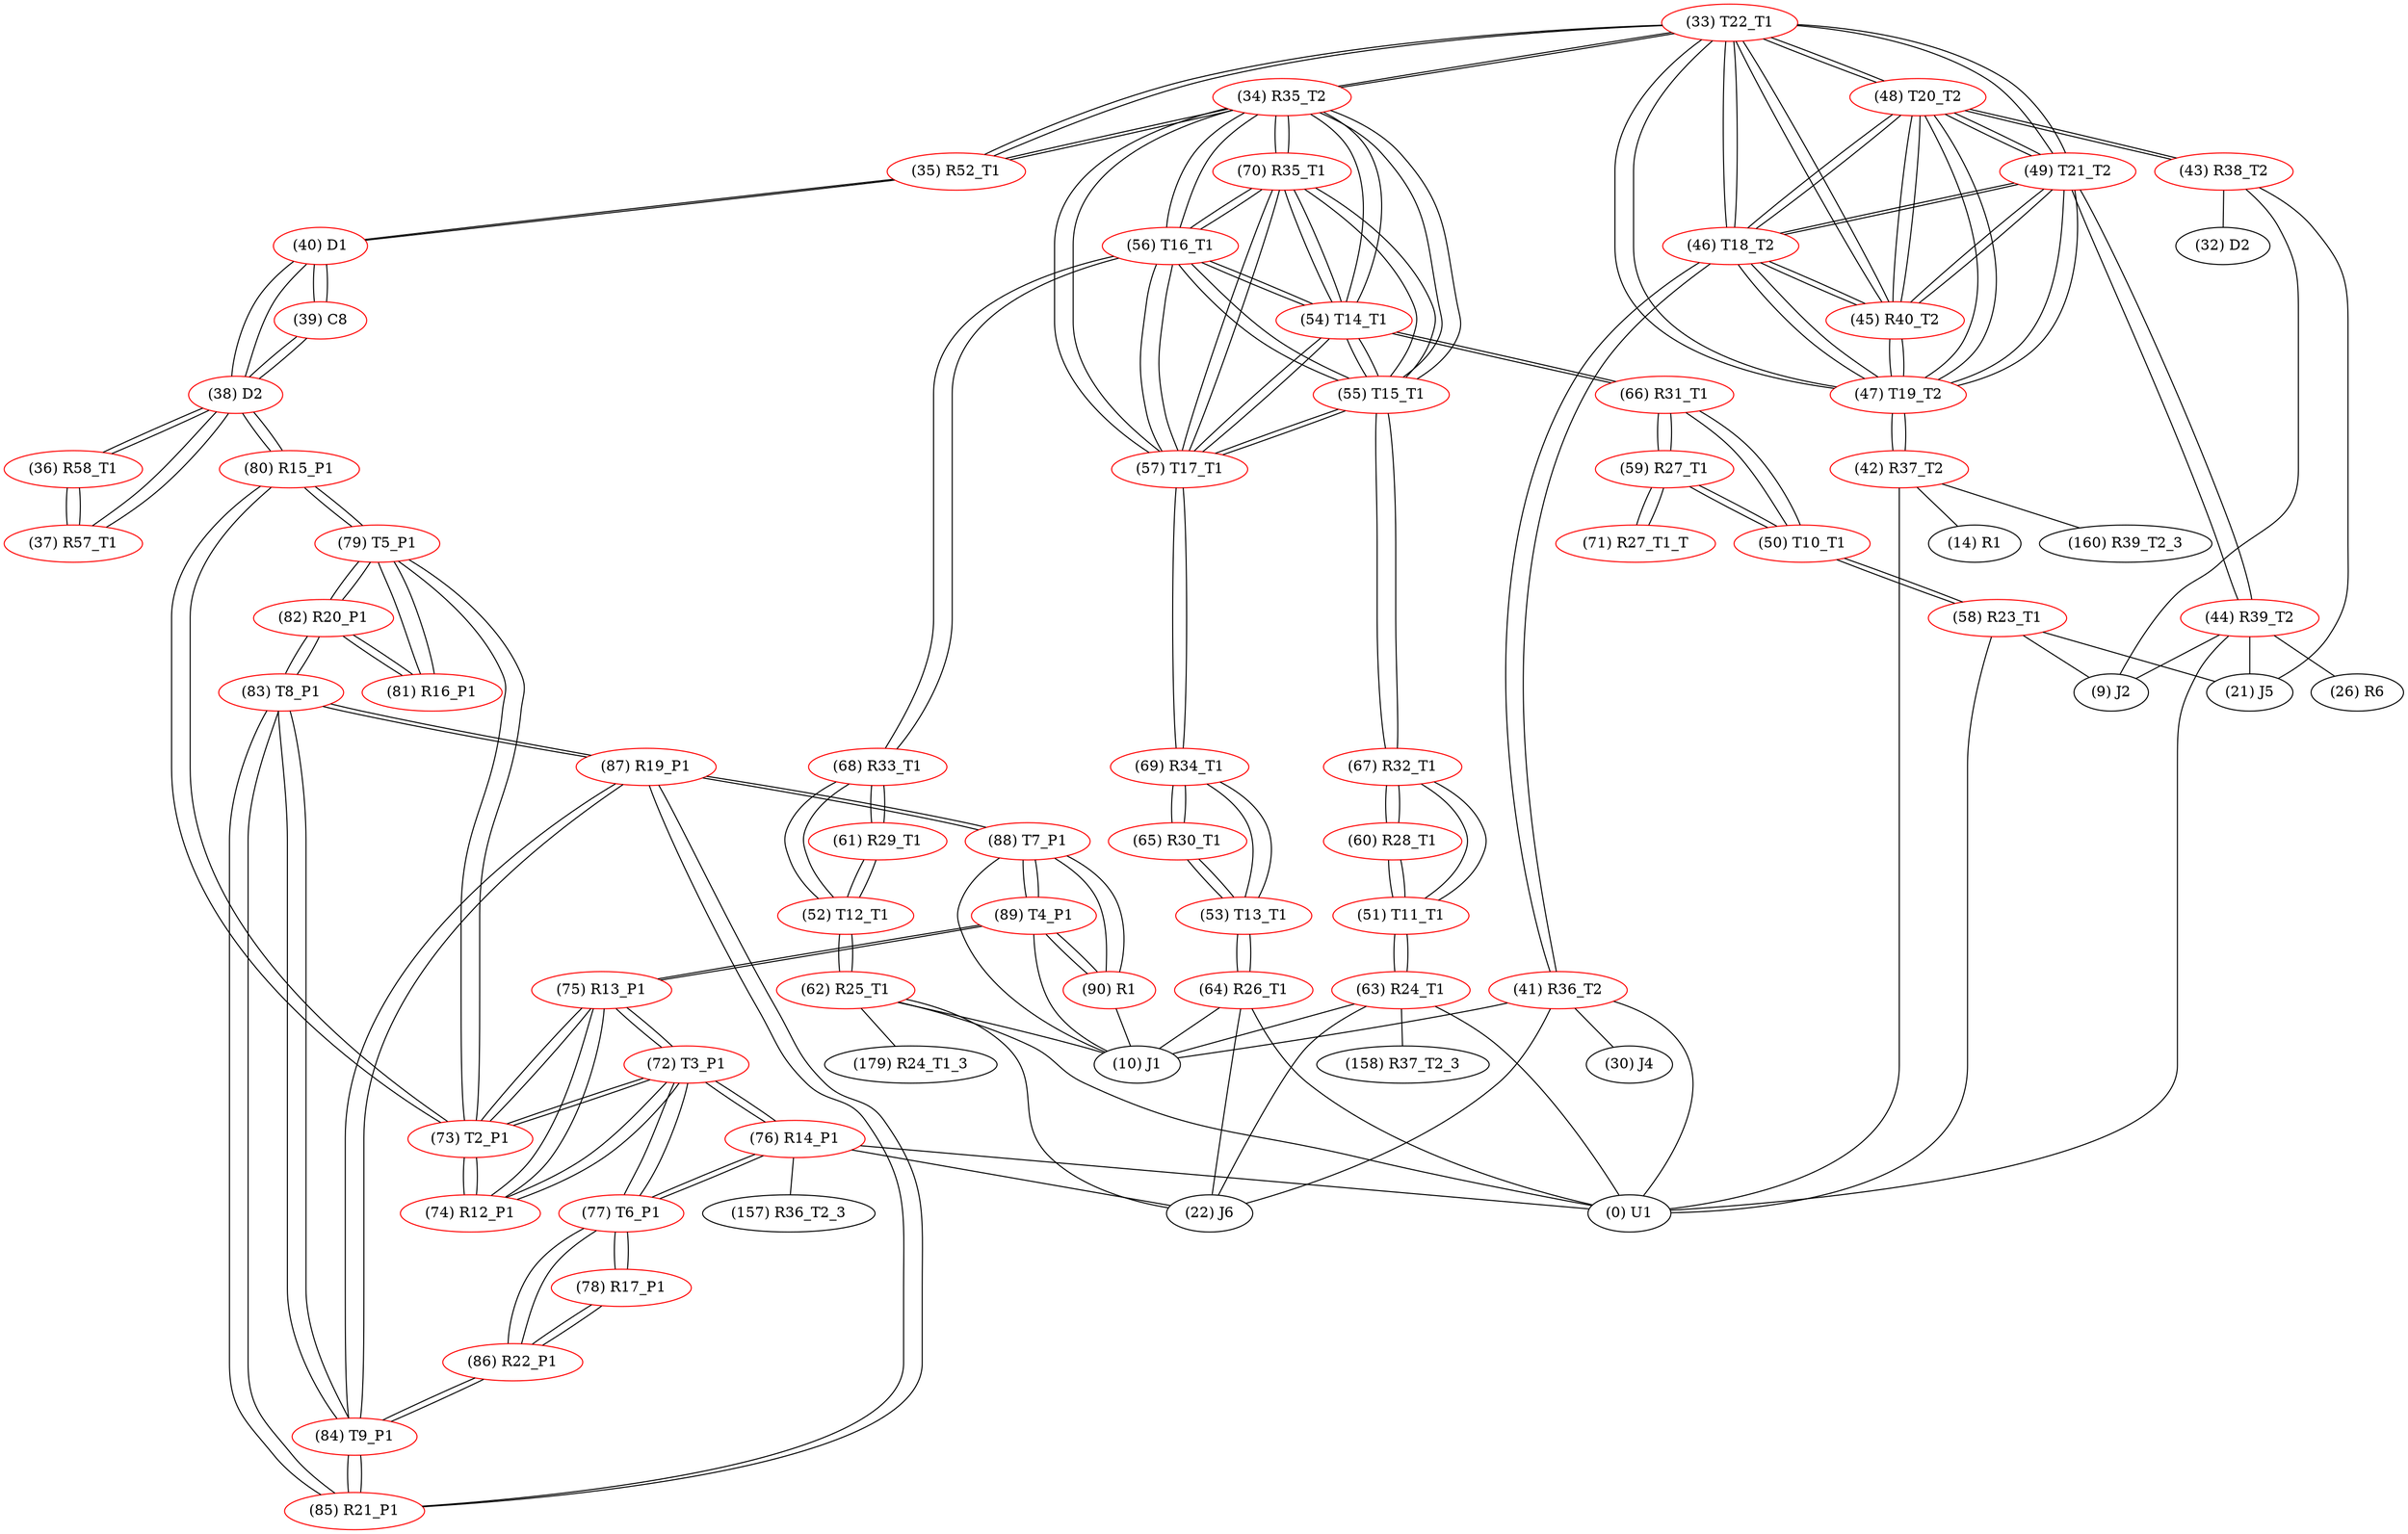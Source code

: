 graph {
	33 [label="(33) T22_T1" color=red]
	34 [label="(34) R35_T2"]
	35 [label="(35) R52_T1"]
	48 [label="(48) T20_T2"]
	49 [label="(49) T21_T2"]
	47 [label="(47) T19_T2"]
	45 [label="(45) R40_T2"]
	46 [label="(46) T18_T2"]
	34 [label="(34) R35_T2" color=red]
	35 [label="(35) R52_T1"]
	33 [label="(33) T22_T1"]
	54 [label="(54) T14_T1"]
	55 [label="(55) T15_T1"]
	57 [label="(57) T17_T1"]
	56 [label="(56) T16_T1"]
	70 [label="(70) R35_T1"]
	35 [label="(35) R52_T1" color=red]
	40 [label="(40) D1"]
	34 [label="(34) R35_T2"]
	33 [label="(33) T22_T1"]
	36 [label="(36) R58_T1" color=red]
	37 [label="(37) R57_T1"]
	38 [label="(38) D2"]
	37 [label="(37) R57_T1" color=red]
	38 [label="(38) D2"]
	36 [label="(36) R58_T1"]
	38 [label="(38) D2" color=red]
	40 [label="(40) D1"]
	39 [label="(39) C8"]
	37 [label="(37) R57_T1"]
	36 [label="(36) R58_T1"]
	80 [label="(80) R15_P1"]
	39 [label="(39) C8" color=red]
	40 [label="(40) D1"]
	38 [label="(38) D2"]
	40 [label="(40) D1" color=red]
	38 [label="(38) D2"]
	39 [label="(39) C8"]
	35 [label="(35) R52_T1"]
	41 [label="(41) R36_T2" color=red]
	22 [label="(22) J6"]
	30 [label="(30) J4"]
	10 [label="(10) J1"]
	0 [label="(0) U1"]
	46 [label="(46) T18_T2"]
	42 [label="(42) R37_T2" color=red]
	0 [label="(0) U1"]
	14 [label="(14) R1"]
	160 [label="(160) R39_T2_3"]
	47 [label="(47) T19_T2"]
	43 [label="(43) R38_T2" color=red]
	9 [label="(9) J2"]
	21 [label="(21) J5"]
	32 [label="(32) D2"]
	48 [label="(48) T20_T2"]
	44 [label="(44) R39_T2" color=red]
	9 [label="(9) J2"]
	0 [label="(0) U1"]
	21 [label="(21) J5"]
	26 [label="(26) R6"]
	49 [label="(49) T21_T2"]
	45 [label="(45) R40_T2" color=red]
	48 [label="(48) T20_T2"]
	49 [label="(49) T21_T2"]
	47 [label="(47) T19_T2"]
	33 [label="(33) T22_T1"]
	46 [label="(46) T18_T2"]
	46 [label="(46) T18_T2" color=red]
	48 [label="(48) T20_T2"]
	49 [label="(49) T21_T2"]
	47 [label="(47) T19_T2"]
	45 [label="(45) R40_T2"]
	33 [label="(33) T22_T1"]
	41 [label="(41) R36_T2"]
	47 [label="(47) T19_T2" color=red]
	48 [label="(48) T20_T2"]
	49 [label="(49) T21_T2"]
	45 [label="(45) R40_T2"]
	33 [label="(33) T22_T1"]
	46 [label="(46) T18_T2"]
	42 [label="(42) R37_T2"]
	48 [label="(48) T20_T2" color=red]
	49 [label="(49) T21_T2"]
	47 [label="(47) T19_T2"]
	45 [label="(45) R40_T2"]
	33 [label="(33) T22_T1"]
	46 [label="(46) T18_T2"]
	43 [label="(43) R38_T2"]
	49 [label="(49) T21_T2" color=red]
	48 [label="(48) T20_T2"]
	47 [label="(47) T19_T2"]
	45 [label="(45) R40_T2"]
	33 [label="(33) T22_T1"]
	46 [label="(46) T18_T2"]
	44 [label="(44) R39_T2"]
	50 [label="(50) T10_T1" color=red]
	58 [label="(58) R23_T1"]
	66 [label="(66) R31_T1"]
	59 [label="(59) R27_T1"]
	51 [label="(51) T11_T1" color=red]
	63 [label="(63) R24_T1"]
	67 [label="(67) R32_T1"]
	60 [label="(60) R28_T1"]
	52 [label="(52) T12_T1" color=red]
	68 [label="(68) R33_T1"]
	61 [label="(61) R29_T1"]
	62 [label="(62) R25_T1"]
	53 [label="(53) T13_T1" color=red]
	69 [label="(69) R34_T1"]
	65 [label="(65) R30_T1"]
	64 [label="(64) R26_T1"]
	54 [label="(54) T14_T1" color=red]
	55 [label="(55) T15_T1"]
	57 [label="(57) T17_T1"]
	56 [label="(56) T16_T1"]
	70 [label="(70) R35_T1"]
	34 [label="(34) R35_T2"]
	66 [label="(66) R31_T1"]
	55 [label="(55) T15_T1" color=red]
	54 [label="(54) T14_T1"]
	57 [label="(57) T17_T1"]
	56 [label="(56) T16_T1"]
	70 [label="(70) R35_T1"]
	34 [label="(34) R35_T2"]
	67 [label="(67) R32_T1"]
	56 [label="(56) T16_T1" color=red]
	54 [label="(54) T14_T1"]
	55 [label="(55) T15_T1"]
	57 [label="(57) T17_T1"]
	70 [label="(70) R35_T1"]
	34 [label="(34) R35_T2"]
	68 [label="(68) R33_T1"]
	57 [label="(57) T17_T1" color=red]
	54 [label="(54) T14_T1"]
	55 [label="(55) T15_T1"]
	56 [label="(56) T16_T1"]
	70 [label="(70) R35_T1"]
	34 [label="(34) R35_T2"]
	69 [label="(69) R34_T1"]
	58 [label="(58) R23_T1" color=red]
	9 [label="(9) J2"]
	21 [label="(21) J5"]
	0 [label="(0) U1"]
	50 [label="(50) T10_T1"]
	59 [label="(59) R27_T1" color=red]
	66 [label="(66) R31_T1"]
	50 [label="(50) T10_T1"]
	71 [label="(71) R27_T1_T"]
	60 [label="(60) R28_T1" color=red]
	67 [label="(67) R32_T1"]
	51 [label="(51) T11_T1"]
	61 [label="(61) R29_T1" color=red]
	68 [label="(68) R33_T1"]
	52 [label="(52) T12_T1"]
	62 [label="(62) R25_T1" color=red]
	22 [label="(22) J6"]
	0 [label="(0) U1"]
	10 [label="(10) J1"]
	179 [label="(179) R24_T1_3"]
	52 [label="(52) T12_T1"]
	63 [label="(63) R24_T1" color=red]
	22 [label="(22) J6"]
	0 [label="(0) U1"]
	10 [label="(10) J1"]
	158 [label="(158) R37_T2_3"]
	51 [label="(51) T11_T1"]
	64 [label="(64) R26_T1" color=red]
	22 [label="(22) J6"]
	10 [label="(10) J1"]
	0 [label="(0) U1"]
	53 [label="(53) T13_T1"]
	65 [label="(65) R30_T1" color=red]
	53 [label="(53) T13_T1"]
	69 [label="(69) R34_T1"]
	66 [label="(66) R31_T1" color=red]
	59 [label="(59) R27_T1"]
	50 [label="(50) T10_T1"]
	54 [label="(54) T14_T1"]
	67 [label="(67) R32_T1" color=red]
	55 [label="(55) T15_T1"]
	51 [label="(51) T11_T1"]
	60 [label="(60) R28_T1"]
	68 [label="(68) R33_T1" color=red]
	56 [label="(56) T16_T1"]
	61 [label="(61) R29_T1"]
	52 [label="(52) T12_T1"]
	69 [label="(69) R34_T1" color=red]
	57 [label="(57) T17_T1"]
	53 [label="(53) T13_T1"]
	65 [label="(65) R30_T1"]
	70 [label="(70) R35_T1" color=red]
	54 [label="(54) T14_T1"]
	55 [label="(55) T15_T1"]
	57 [label="(57) T17_T1"]
	56 [label="(56) T16_T1"]
	34 [label="(34) R35_T2"]
	71 [label="(71) R27_T1_T" color=red]
	59 [label="(59) R27_T1"]
	72 [label="(72) T3_P1" color=red]
	76 [label="(76) R14_P1"]
	77 [label="(77) T6_P1"]
	75 [label="(75) R13_P1"]
	74 [label="(74) R12_P1"]
	73 [label="(73) T2_P1"]
	73 [label="(73) T2_P1" color=red]
	75 [label="(75) R13_P1"]
	72 [label="(72) T3_P1"]
	74 [label="(74) R12_P1"]
	79 [label="(79) T5_P1"]
	80 [label="(80) R15_P1"]
	74 [label="(74) R12_P1" color=red]
	75 [label="(75) R13_P1"]
	72 [label="(72) T3_P1"]
	73 [label="(73) T2_P1"]
	75 [label="(75) R13_P1" color=red]
	89 [label="(89) T4_P1"]
	72 [label="(72) T3_P1"]
	74 [label="(74) R12_P1"]
	73 [label="(73) T2_P1"]
	76 [label="(76) R14_P1" color=red]
	22 [label="(22) J6"]
	0 [label="(0) U1"]
	157 [label="(157) R36_T2_3"]
	72 [label="(72) T3_P1"]
	77 [label="(77) T6_P1"]
	77 [label="(77) T6_P1" color=red]
	76 [label="(76) R14_P1"]
	72 [label="(72) T3_P1"]
	86 [label="(86) R22_P1"]
	78 [label="(78) R17_P1"]
	78 [label="(78) R17_P1" color=red]
	86 [label="(86) R22_P1"]
	77 [label="(77) T6_P1"]
	79 [label="(79) T5_P1" color=red]
	73 [label="(73) T2_P1"]
	80 [label="(80) R15_P1"]
	81 [label="(81) R16_P1"]
	82 [label="(82) R20_P1"]
	80 [label="(80) R15_P1" color=red]
	38 [label="(38) D2"]
	73 [label="(73) T2_P1"]
	79 [label="(79) T5_P1"]
	81 [label="(81) R16_P1" color=red]
	79 [label="(79) T5_P1"]
	82 [label="(82) R20_P1"]
	82 [label="(82) R20_P1" color=red]
	83 [label="(83) T8_P1"]
	81 [label="(81) R16_P1"]
	79 [label="(79) T5_P1"]
	83 [label="(83) T8_P1" color=red]
	84 [label="(84) T9_P1"]
	85 [label="(85) R21_P1"]
	87 [label="(87) R19_P1"]
	82 [label="(82) R20_P1"]
	84 [label="(84) T9_P1" color=red]
	86 [label="(86) R22_P1"]
	85 [label="(85) R21_P1"]
	83 [label="(83) T8_P1"]
	87 [label="(87) R19_P1"]
	85 [label="(85) R21_P1" color=red]
	84 [label="(84) T9_P1"]
	83 [label="(83) T8_P1"]
	87 [label="(87) R19_P1"]
	86 [label="(86) R22_P1" color=red]
	84 [label="(84) T9_P1"]
	77 [label="(77) T6_P1"]
	78 [label="(78) R17_P1"]
	87 [label="(87) R19_P1" color=red]
	84 [label="(84) T9_P1"]
	85 [label="(85) R21_P1"]
	83 [label="(83) T8_P1"]
	88 [label="(88) T7_P1"]
	88 [label="(88) T7_P1" color=red]
	90 [label="(90) R1"]
	89 [label="(89) T4_P1"]
	10 [label="(10) J1"]
	87 [label="(87) R19_P1"]
	89 [label="(89) T4_P1" color=red]
	75 [label="(75) R13_P1"]
	90 [label="(90) R1"]
	88 [label="(88) T7_P1"]
	10 [label="(10) J1"]
	90 [label="(90) R1" color=red]
	89 [label="(89) T4_P1"]
	88 [label="(88) T7_P1"]
	10 [label="(10) J1"]
	33 -- 34
	33 -- 35
	33 -- 48
	33 -- 49
	33 -- 47
	33 -- 45
	33 -- 46
	34 -- 35
	34 -- 33
	34 -- 54
	34 -- 55
	34 -- 57
	34 -- 56
	34 -- 70
	35 -- 40
	35 -- 34
	35 -- 33
	36 -- 37
	36 -- 38
	37 -- 38
	37 -- 36
	38 -- 40
	38 -- 39
	38 -- 37
	38 -- 36
	38 -- 80
	39 -- 40
	39 -- 38
	40 -- 38
	40 -- 39
	40 -- 35
	41 -- 22
	41 -- 30
	41 -- 10
	41 -- 0
	41 -- 46
	42 -- 0
	42 -- 14
	42 -- 160
	42 -- 47
	43 -- 9
	43 -- 21
	43 -- 32
	43 -- 48
	44 -- 9
	44 -- 0
	44 -- 21
	44 -- 26
	44 -- 49
	45 -- 48
	45 -- 49
	45 -- 47
	45 -- 33
	45 -- 46
	46 -- 48
	46 -- 49
	46 -- 47
	46 -- 45
	46 -- 33
	46 -- 41
	47 -- 48
	47 -- 49
	47 -- 45
	47 -- 33
	47 -- 46
	47 -- 42
	48 -- 49
	48 -- 47
	48 -- 45
	48 -- 33
	48 -- 46
	48 -- 43
	49 -- 48
	49 -- 47
	49 -- 45
	49 -- 33
	49 -- 46
	49 -- 44
	50 -- 58
	50 -- 66
	50 -- 59
	51 -- 63
	51 -- 67
	51 -- 60
	52 -- 68
	52 -- 61
	52 -- 62
	53 -- 69
	53 -- 65
	53 -- 64
	54 -- 55
	54 -- 57
	54 -- 56
	54 -- 70
	54 -- 34
	54 -- 66
	55 -- 54
	55 -- 57
	55 -- 56
	55 -- 70
	55 -- 34
	55 -- 67
	56 -- 54
	56 -- 55
	56 -- 57
	56 -- 70
	56 -- 34
	56 -- 68
	57 -- 54
	57 -- 55
	57 -- 56
	57 -- 70
	57 -- 34
	57 -- 69
	58 -- 9
	58 -- 21
	58 -- 0
	58 -- 50
	59 -- 66
	59 -- 50
	59 -- 71
	60 -- 67
	60 -- 51
	61 -- 68
	61 -- 52
	62 -- 22
	62 -- 0
	62 -- 10
	62 -- 179
	62 -- 52
	63 -- 22
	63 -- 0
	63 -- 10
	63 -- 158
	63 -- 51
	64 -- 22
	64 -- 10
	64 -- 0
	64 -- 53
	65 -- 53
	65 -- 69
	66 -- 59
	66 -- 50
	66 -- 54
	67 -- 55
	67 -- 51
	67 -- 60
	68 -- 56
	68 -- 61
	68 -- 52
	69 -- 57
	69 -- 53
	69 -- 65
	70 -- 54
	70 -- 55
	70 -- 57
	70 -- 56
	70 -- 34
	71 -- 59
	72 -- 76
	72 -- 77
	72 -- 75
	72 -- 74
	72 -- 73
	73 -- 75
	73 -- 72
	73 -- 74
	73 -- 79
	73 -- 80
	74 -- 75
	74 -- 72
	74 -- 73
	75 -- 89
	75 -- 72
	75 -- 74
	75 -- 73
	76 -- 22
	76 -- 0
	76 -- 157
	76 -- 72
	76 -- 77
	77 -- 76
	77 -- 72
	77 -- 86
	77 -- 78
	78 -- 86
	78 -- 77
	79 -- 73
	79 -- 80
	79 -- 81
	79 -- 82
	80 -- 38
	80 -- 73
	80 -- 79
	81 -- 79
	81 -- 82
	82 -- 83
	82 -- 81
	82 -- 79
	83 -- 84
	83 -- 85
	83 -- 87
	83 -- 82
	84 -- 86
	84 -- 85
	84 -- 83
	84 -- 87
	85 -- 84
	85 -- 83
	85 -- 87
	86 -- 84
	86 -- 77
	86 -- 78
	87 -- 84
	87 -- 85
	87 -- 83
	87 -- 88
	88 -- 90
	88 -- 89
	88 -- 10
	88 -- 87
	89 -- 75
	89 -- 90
	89 -- 88
	89 -- 10
	90 -- 89
	90 -- 88
	90 -- 10
}